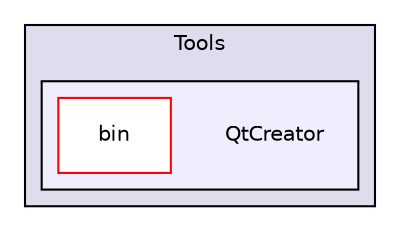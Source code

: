 digraph "C:/Qt/Tools/QtCreator" {
  compound=true
  node [ fontsize="10", fontname="Helvetica"];
  edge [ labelfontsize="10", labelfontname="Helvetica"];
  subgraph clusterdir_896ff02a94237360db36ee187912cf14 {
    graph [ bgcolor="#ddddee", pencolor="black", label="Tools" fontname="Helvetica", fontsize="10", URL="dir_896ff02a94237360db36ee187912cf14.html"]
  subgraph clusterdir_338b5698bf7460aa2f36733a3af7bf5f {
    graph [ bgcolor="#eeeeff", pencolor="black", label="" URL="dir_338b5698bf7460aa2f36733a3af7bf5f.html"];
    dir_338b5698bf7460aa2f36733a3af7bf5f [shape=plaintext label="QtCreator"];
    dir_99407e0c97fc2bdd4f27d021913ba227 [shape=box label="bin" color="red" fillcolor="white" style="filled" URL="dir_99407e0c97fc2bdd4f27d021913ba227.html"];
  }
  }
}
